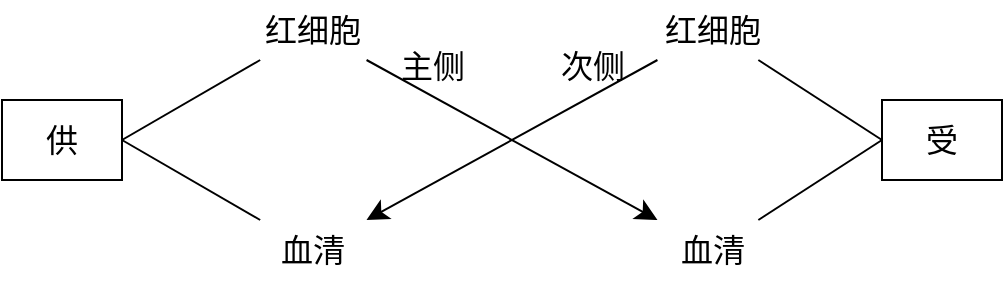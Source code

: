 <mxfile version="21.6.1" type="device">
  <diagram name="第 1 页" id="lWm-rhe8_xcZe9Gz-vtW">
    <mxGraphModel dx="1532" dy="738" grid="1" gridSize="10" guides="1" tooltips="1" connect="1" arrows="1" fold="1" page="0" pageScale="1" pageWidth="827" pageHeight="1169" math="0" shadow="0">
      <root>
        <mxCell id="0" />
        <mxCell id="1" parent="0" />
        <mxCell id="PEGUd3biK_I4V6TmzLFQ-22" style="edgeStyle=none;curved=1;rounded=0;orthogonalLoop=1;jettySize=auto;html=1;fontSize=12;startSize=8;endSize=8;endArrow=none;endFill=0;exitX=1;exitY=0.5;exitDx=0;exitDy=0;" edge="1" parent="1" source="PEGUd3biK_I4V6TmzLFQ-1" target="PEGUd3biK_I4V6TmzLFQ-3">
          <mxGeometry relative="1" as="geometry" />
        </mxCell>
        <mxCell id="PEGUd3biK_I4V6TmzLFQ-23" style="edgeStyle=none;curved=1;rounded=0;orthogonalLoop=1;jettySize=auto;html=1;fontSize=12;startSize=8;endSize=8;endArrow=none;endFill=0;exitX=1;exitY=0.5;exitDx=0;exitDy=0;" edge="1" parent="1" source="PEGUd3biK_I4V6TmzLFQ-1" target="PEGUd3biK_I4V6TmzLFQ-12">
          <mxGeometry relative="1" as="geometry" />
        </mxCell>
        <mxCell id="PEGUd3biK_I4V6TmzLFQ-1" value="供" style="rounded=0;whiteSpace=wrap;html=1;fontSize=16;" vertex="1" parent="1">
          <mxGeometry x="-100" y="100" width="60" height="40" as="geometry" />
        </mxCell>
        <mxCell id="PEGUd3biK_I4V6TmzLFQ-2" value="受" style="rounded=0;whiteSpace=wrap;html=1;fontSize=16;" vertex="1" parent="1">
          <mxGeometry x="340" y="100" width="60" height="40" as="geometry" />
        </mxCell>
        <mxCell id="PEGUd3biK_I4V6TmzLFQ-17" style="edgeStyle=none;curved=1;rounded=0;orthogonalLoop=1;jettySize=auto;html=1;fontSize=12;startSize=8;endSize=8;" edge="1" parent="1" source="PEGUd3biK_I4V6TmzLFQ-3" target="PEGUd3biK_I4V6TmzLFQ-16">
          <mxGeometry relative="1" as="geometry" />
        </mxCell>
        <mxCell id="PEGUd3biK_I4V6TmzLFQ-3" value="红细胞" style="text;html=1;align=center;verticalAlign=middle;resizable=0;points=[];autosize=1;strokeColor=none;fillColor=none;fontSize=16;" vertex="1" parent="1">
          <mxGeometry x="20" y="50" width="70" height="30" as="geometry" />
        </mxCell>
        <mxCell id="PEGUd3biK_I4V6TmzLFQ-12" value="血清" style="text;html=1;align=center;verticalAlign=middle;resizable=0;points=[];autosize=1;strokeColor=none;fillColor=none;fontSize=16;" vertex="1" parent="1">
          <mxGeometry x="25" y="160" width="60" height="30" as="geometry" />
        </mxCell>
        <mxCell id="PEGUd3biK_I4V6TmzLFQ-18" style="edgeStyle=none;curved=1;rounded=0;orthogonalLoop=1;jettySize=auto;html=1;fontSize=12;startSize=8;endSize=8;" edge="1" parent="1" source="PEGUd3biK_I4V6TmzLFQ-15" target="PEGUd3biK_I4V6TmzLFQ-12">
          <mxGeometry relative="1" as="geometry" />
        </mxCell>
        <mxCell id="PEGUd3biK_I4V6TmzLFQ-24" style="edgeStyle=none;curved=1;rounded=0;orthogonalLoop=1;jettySize=auto;html=1;entryX=0;entryY=0.5;entryDx=0;entryDy=0;fontSize=12;startSize=8;endSize=8;endArrow=none;endFill=0;" edge="1" parent="1" source="PEGUd3biK_I4V6TmzLFQ-15" target="PEGUd3biK_I4V6TmzLFQ-2">
          <mxGeometry relative="1" as="geometry" />
        </mxCell>
        <mxCell id="PEGUd3biK_I4V6TmzLFQ-15" value="红细胞" style="text;html=1;align=center;verticalAlign=middle;resizable=0;points=[];autosize=1;strokeColor=none;fillColor=none;fontSize=16;" vertex="1" parent="1">
          <mxGeometry x="220" y="50" width="70" height="30" as="geometry" />
        </mxCell>
        <mxCell id="PEGUd3biK_I4V6TmzLFQ-25" style="edgeStyle=none;curved=1;rounded=0;orthogonalLoop=1;jettySize=auto;html=1;entryX=0;entryY=0.5;entryDx=0;entryDy=0;fontSize=12;startSize=8;endSize=8;endArrow=none;endFill=0;" edge="1" parent="1" source="PEGUd3biK_I4V6TmzLFQ-16" target="PEGUd3biK_I4V6TmzLFQ-2">
          <mxGeometry relative="1" as="geometry" />
        </mxCell>
        <mxCell id="PEGUd3biK_I4V6TmzLFQ-16" value="血清" style="text;html=1;align=center;verticalAlign=middle;resizable=0;points=[];autosize=1;strokeColor=none;fillColor=none;fontSize=16;" vertex="1" parent="1">
          <mxGeometry x="225" y="160" width="60" height="30" as="geometry" />
        </mxCell>
        <mxCell id="PEGUd3biK_I4V6TmzLFQ-19" value="主侧" style="text;html=1;align=center;verticalAlign=middle;resizable=0;points=[];autosize=1;strokeColor=none;fillColor=none;fontSize=16;" vertex="1" parent="1">
          <mxGeometry x="85" y="68" width="60" height="30" as="geometry" />
        </mxCell>
        <mxCell id="PEGUd3biK_I4V6TmzLFQ-21" value="次侧" style="text;html=1;align=center;verticalAlign=middle;resizable=0;points=[];autosize=1;strokeColor=none;fillColor=none;fontSize=16;" vertex="1" parent="1">
          <mxGeometry x="165" y="68" width="60" height="30" as="geometry" />
        </mxCell>
      </root>
    </mxGraphModel>
  </diagram>
</mxfile>
